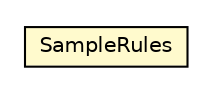 #!/usr/local/bin/dot
#
# Class diagram 
# Generated by UMLGraph version R5_6-24-gf6e263 (http://www.umlgraph.org/)
#

digraph G {
	edge [fontname="Helvetica",fontsize=10,labelfontname="Helvetica",labelfontsize=10];
	node [fontname="Helvetica",fontsize=10,shape=plaintext];
	nodesep=0.25;
	ranksep=0.5;
	// org.universAAL.drools.samples.SampleRules
	c7172059 [label=<<table title="org.universAAL.drools.samples.SampleRules" border="0" cellborder="1" cellspacing="0" cellpadding="2" port="p" bgcolor="lemonChiffon" href="./SampleRules.html">
		<tr><td><table border="0" cellspacing="0" cellpadding="1">
<tr><td align="center" balign="center"> SampleRules </td></tr>
		</table></td></tr>
		</table>>, URL="./SampleRules.html", fontname="Helvetica", fontcolor="black", fontsize=10.0];
}

